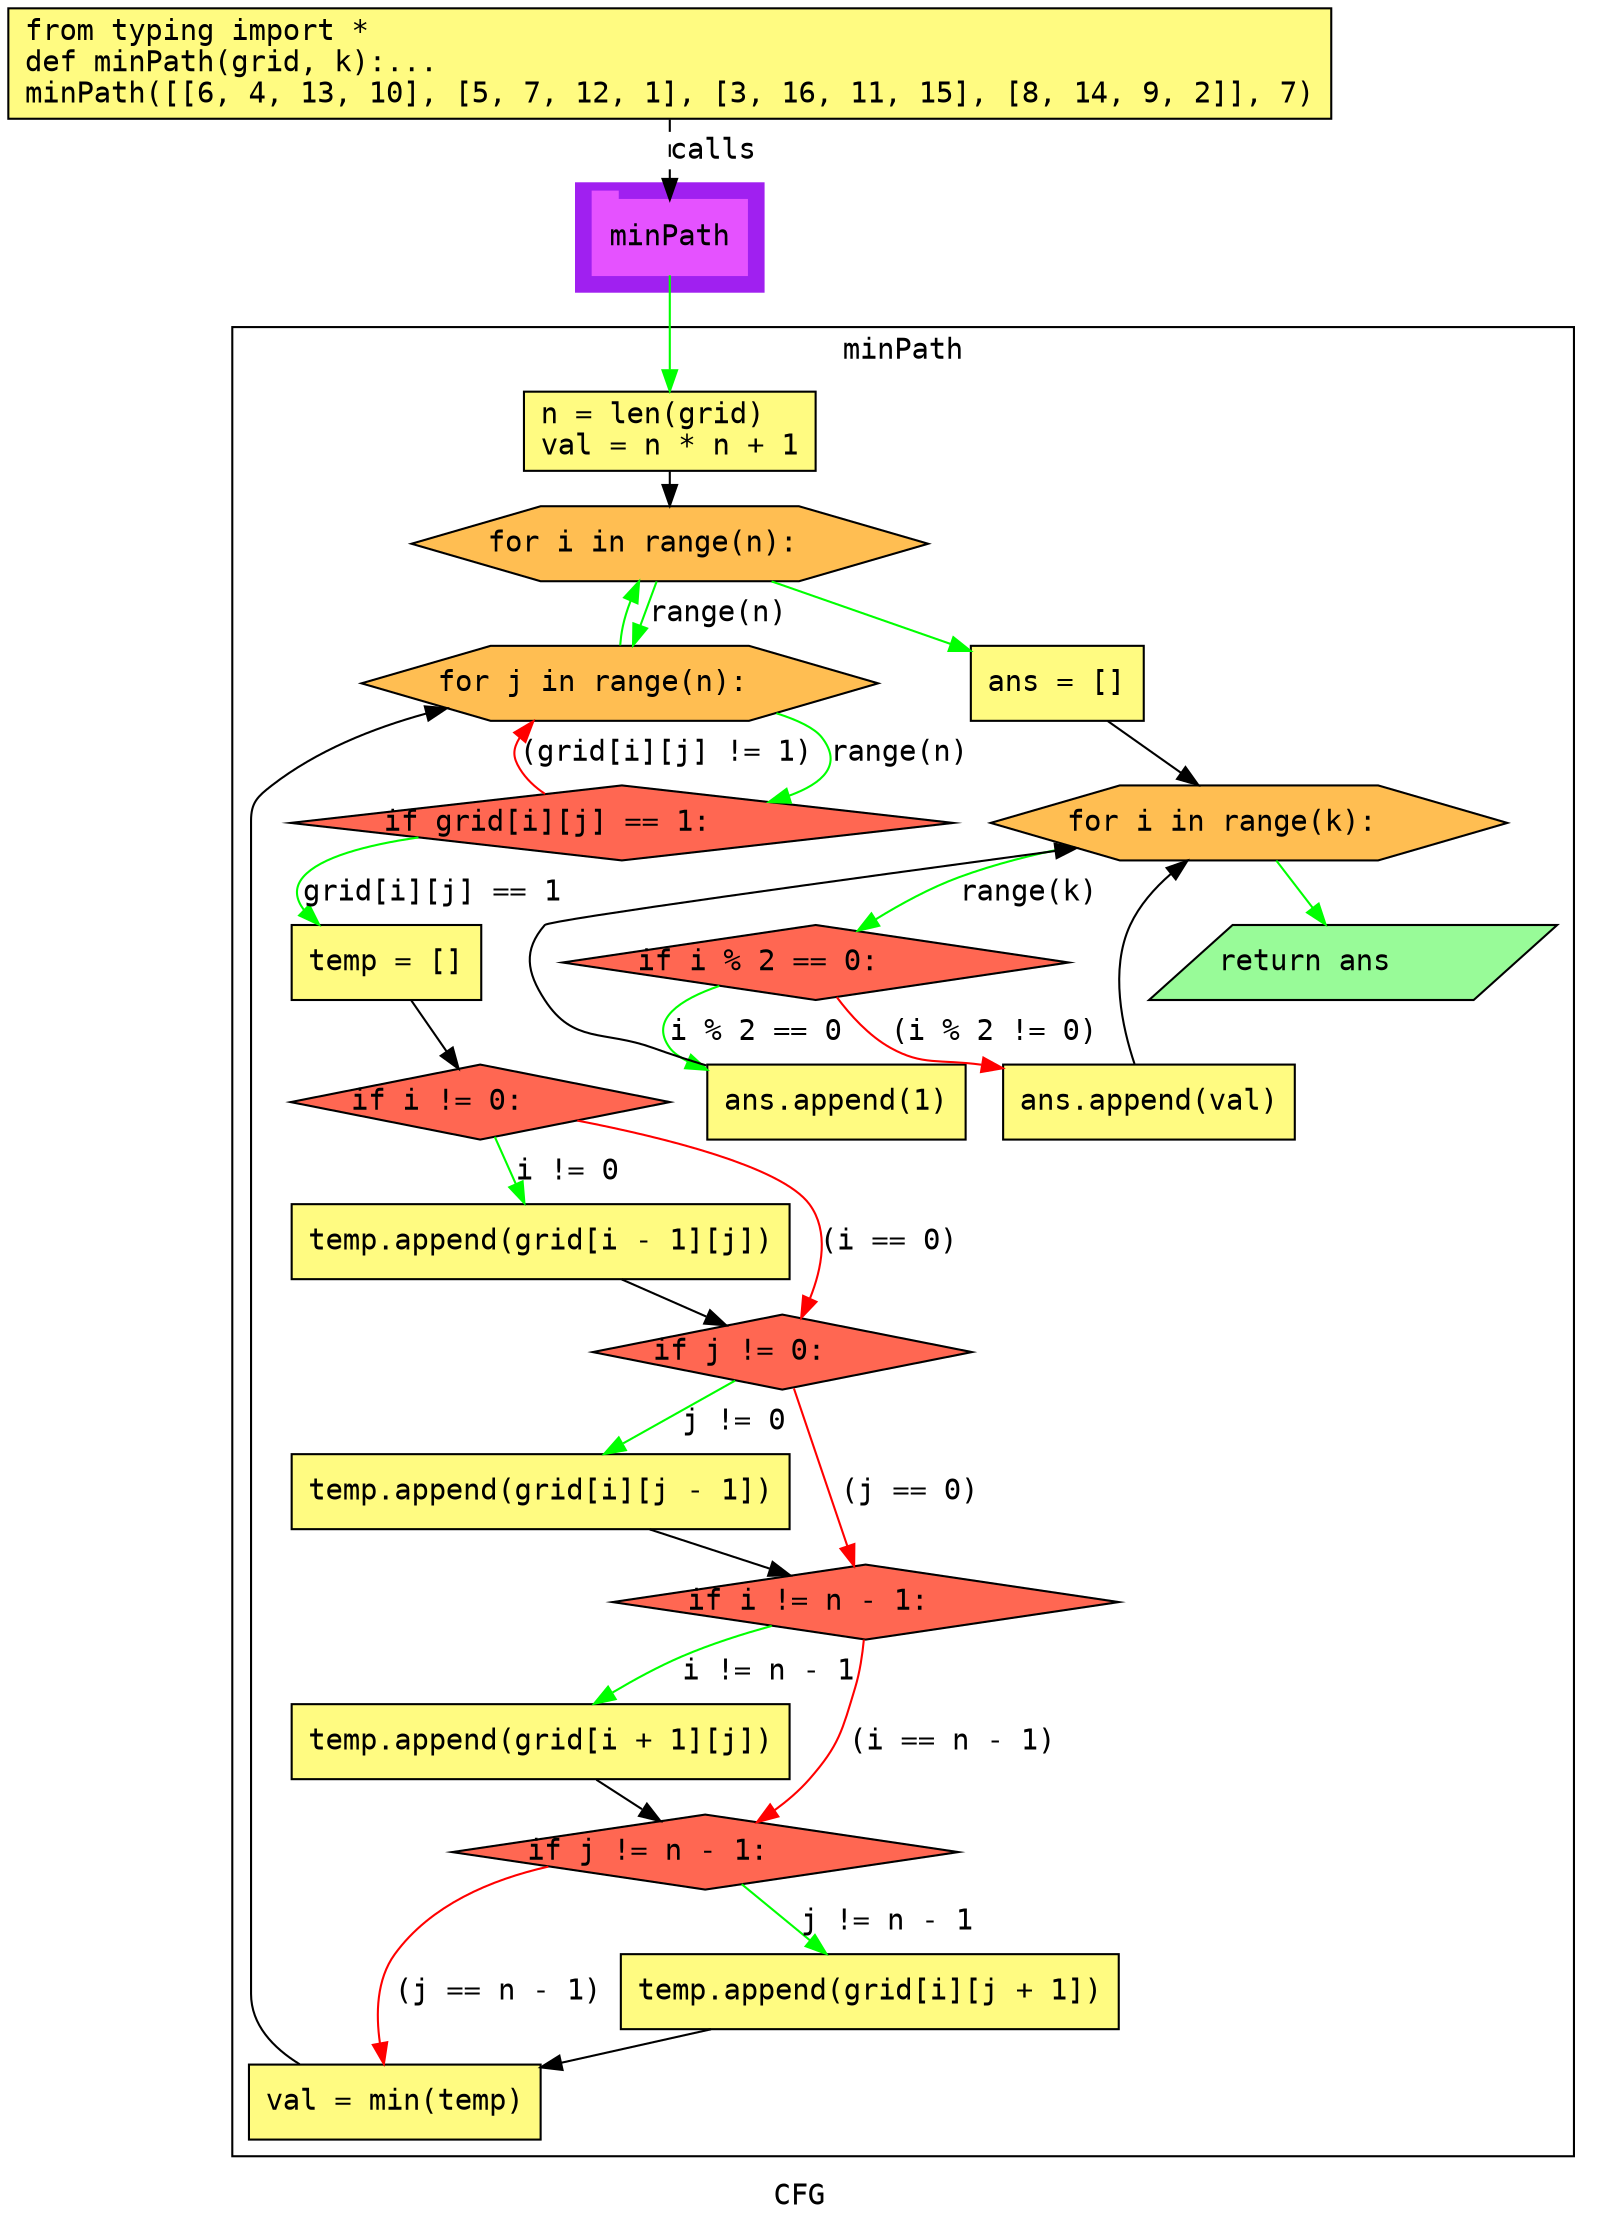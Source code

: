 digraph cluster376CFG {
	graph [bb="0,0,749.5,1062",
		compound=True,
		fontname="DejaVu Sans Mono",
		label=CFG,
		lheight=0.21,
		lp="374.75,11.5",
		lwidth=0.35,
		pack=False,
		rankdir=TB,
		ranksep=0.02
	];
	node [fontname="DejaVu Sans Mono",
		label="\N"
	];
	edge [fontname="DejaVu Sans Mono"];
	subgraph cluster_1 {
		graph [bb="272.5,926,362.5,978",
			color=purple,
			compound=true,
			fontname="DejaVu Sans Mono",
			label="",
			rankdir=TB,
			ranksep=0.02,
			shape=tab,
			style=filled
		];
		node [fontname="DejaVu Sans Mono"];
		edge [fontname="DejaVu Sans Mono"];
		39	[color="#E552FF",
			height=0.5,
			label=minPath,
			linenum="[33]",
			pos="317.5,952",
			shape=tab,
			style=filled,
			width=1.0278];
	}
	subgraph cluster0minPath {
		graph [bb="107.5,31,741.5,909",
			compound=True,
			fontname="DejaVu Sans Mono",
			label=minPath,
			lheight=0.21,
			lp="424.5,897.5",
			lwidth=0.81,
			pack=False,
			rankdir=TB,
			ranksep=0.02
		];
		node [fontname="DejaVu Sans Mono"];
		edge [fontname="DejaVu Sans Mono"];
		subgraph cluster_3 {
			graph [color=purple,
				compound=true,
				fontname="DejaVu Sans Mono",
				label="",
				rankdir=TB,
				ranksep=0.02,
				shape=tab,
				style=filled
			];
			node [fontname="DejaVu Sans Mono"];
			edge [fontname="DejaVu Sans Mono"];
		}
		subgraph cluster_5 {
			graph [color=purple,
				compound=true,
				fontname="DejaVu Sans Mono",
				label="",
				rankdir=TB,
				ranksep=0.02,
				shape=tab,
				style=filled
			];
			node [fontname="DejaVu Sans Mono"];
			edge [fontname="DejaVu Sans Mono"];
		}
		subgraph cluster_7 {
			graph [color=purple,
				compound=true,
				fontname="DejaVu Sans Mono",
				label="",
				rankdir=TB,
				ranksep=0.02,
				shape=tab,
				style=filled
			];
			node [fontname="DejaVu Sans Mono"];
			edge [fontname="DejaVu Sans Mono"];
		}
		subgraph cluster_15 {
			graph [color=purple,
				compound=true,
				fontname="DejaVu Sans Mono",
				label="",
				rankdir=TB,
				ranksep=0.02,
				shape=tab,
				style=filled
			];
			node [fontname="DejaVu Sans Mono"];
			edge [fontname="DejaVu Sans Mono"];
		}
		subgraph cluster_18 {
			graph [color=purple,
				compound=true,
				fontname="DejaVu Sans Mono",
				label="",
				rankdir=TB,
				ranksep=0.02,
				shape=tab,
				style=filled
			];
			node [fontname="DejaVu Sans Mono"];
			edge [fontname="DejaVu Sans Mono"];
		}
		subgraph cluster_21 {
			graph [color=purple,
				compound=true,
				fontname="DejaVu Sans Mono",
				label="",
				rankdir=TB,
				ranksep=0.02,
				shape=tab,
				style=filled
			];
			node [fontname="DejaVu Sans Mono"];
			edge [fontname="DejaVu Sans Mono"];
		}
		subgraph cluster_24 {
			graph [color=purple,
				compound=true,
				fontname="DejaVu Sans Mono",
				label="",
				rankdir=TB,
				ranksep=0.02,
				shape=tab,
				style=filled
			];
			node [fontname="DejaVu Sans Mono"];
			edge [fontname="DejaVu Sans Mono"];
		}
		subgraph cluster_25 {
			graph [color=purple,
				compound=true,
				fontname="DejaVu Sans Mono",
				label="",
				rankdir=TB,
				ranksep=0.02,
				shape=tab,
				style=filled
			];
			node [fontname="DejaVu Sans Mono"];
			edge [fontname="DejaVu Sans Mono"];
		}
		subgraph cluster_28 {
			graph [color=purple,
				compound=true,
				fontname="DejaVu Sans Mono",
				label="",
				rankdir=TB,
				ranksep=0.02,
				shape=tab,
				style=filled
			];
			node [fontname="DejaVu Sans Mono"];
			edge [fontname="DejaVu Sans Mono"];
		}
		subgraph cluster_32 {
			graph [color=purple,
				compound=true,
				fontname="DejaVu Sans Mono",
				label="",
				rankdir=TB,
				ranksep=0.02,
				shape=tab,
				style=filled
			];
			node [fontname="DejaVu Sans Mono"];
			edge [fontname="DejaVu Sans Mono"];
		}
		subgraph cluster_34 {
			graph [color=purple,
				compound=true,
				fontname="DejaVu Sans Mono",
				label="",
				rankdir=TB,
				ranksep=0.02,
				shape=tab,
				style=filled
			];
			node [fontname="DejaVu Sans Mono"];
			edge [fontname="DejaVu Sans Mono"];
		}
		3	[fillcolor="#FFFB81",
			height=0.52778,
			label="n = len(grid)\lval = n * n + 1\l",
			linenum="[5, 6]",
			pos="317.5,859",
			shape=rectangle,
			style="filled,solid",
			width=1.9444];
		5	[fillcolor="#FFBE52",
			height=0.5,
			label="for i in range(n):\l",
			linenum="[7]",
			pos="317.5,805",
			shape=hexagon,
			style="filled,solid",
			width=3.4397];
		3 -> 5	[color=black,
			pos="e,317.5,823.22 317.5,839.81 317.5,837.71 317.5,835.53 317.5,833.33"];
		7	[fillcolor="#FFBE52",
			height=0.5,
			label="for j in range(n):\l",
			linenum="[8]",
			pos="293.5,738",
			shape=hexagon,
			style="filled,solid",
			width=3.4397];
		5 -> 7	[color=green,
			label="range(n)",
			lp="341,771.5",
			pos="e,299.85,756.19 311.19,786.92 308.79,780.41 305.98,772.81 303.33,765.62"];
		8	[fillcolor="#FFFB81",
			height=0.5,
			label="ans = []\l",
			linenum="[25]",
			pos="503.5,738",
			shape=rectangle,
			style="filled,solid",
			width=1.1528];
		5 -> 8	[color=green,
			pos="e,461.89,753.54 366.37,786.92 392.83,777.68 425.49,766.26 452.3,756.89"];
		7 -> 5	[color=green,
			pos="e,302.76,786.96 293.69,756.23 294.13,761.84 295.03,768.13 298.73,777.67"];
		10	[fillcolor="#FF6752",
			height=0.5,
			label="if grid[i][j] == 1:\l",
			linenum="[9]",
			pos="294.5,671",
			shape=diamond,
			style="filled,solid",
			width=4.4171];
		7 -> 10	[color=green,
			label="range(n)",
			lp="428,704.5",
			pos="e,365.03,681.03 368.67,723.62 378.83,720.4 386.98,716.54 390.5,712 400.67,698.87 391.14,690.02 374.76,684.06"];
		10 -> 7	[color=red,
			label="(grid[i][j] != 1)",
			lp="320,704.5",
			pos="e,255.77,719.77 260.54,685.4 256.14,688.55 252.22,692.38 249.5,697 246.96,701.31 246.35,704.35 250.26,711.31"];
		12	[fillcolor="#FFFB81",
			height=0.5,
			label="temp = []\l",
			linenum="[10]",
			pos="181.5,604",
			shape=rectangle,
			style="filled,solid",
			width=1.2639];
		10 -> 12	[color=green,
			label="grid[i][j] == 1",
			lp="203.5,637.5",
			pos="e,149.2,622.13 196.86,664.04 171.77,660.38 149.56,654.49 141.5,645 137.01,639.72 138.04,634.31 141.87,629.25"];
		14	[fillcolor="#FF6752",
			height=0.5,
			label="if i != 0:\l",
			linenum="[11]",
			pos="226.5,537",
			shape=diamond,
			style="filled,solid",
			width=2.5277];
		12 -> 14	[color=black,
			pos="e,216.13,552.97 193.32,585.92 198.52,578.41 204.72,569.46 210.34,561.35"];
		15	[fillcolor="#FFFB81",
			height=0.5,
			label="temp.append(grid[i - 1][j])\l",
			linenum="[12]",
			pos="255.5,470",
			shape=rectangle,
			style="filled,solid",
			width=3.3194];
		14 -> 15	[color=green,
			label="i != 0",
			lp="268.5,503.5",
			pos="e,247.73,488.42 233.52,520.27 236.54,513.5 240.15,505.41 243.57,497.75"];
		16	[fillcolor="#FF6752",
			height=0.5,
			label="if j != 0:\l",
			linenum="[14]",
			pos="358.5,417",
			shape=diamond,
			style="filled,solid",
			width=2.5277];
		14 -> 16	[color=red,
			label="(i == 0)",
			lp="423,470",
			pos="e,372.77,432.31 273.1,528.13 314.71,520.04 371.1,506.08 384.5,488 394.03,475.15 389.63,467.16 384.5,452 383.17,448.07 381.19,444.24 \
378.9,440.66"];
		15 -> 16	[color=black,
			pos="e,333.93,430.17 290.08,451.88 301.32,446.31 313.76,440.16 324.91,434.63"];
		18	[fillcolor="#FFFB81",
			height=0.5,
			label="temp.append(grid[i][j - 1])\l",
			linenum="[15]",
			pos="255.5,350",
			shape=rectangle,
			style="filled,solid",
			width=3.3194];
		16 -> 18	[color=green,
			label="j != 0",
			lp="340.5,383.5",
			pos="e,282.57,368.09 337.66,402.85 324.39,394.47 306.85,383.41 291.39,373.65"];
		19	[fillcolor="#FF6752",
			height=0.5,
			label="if i != n - 1:\l",
			linenum="[17]",
			pos="411.5,297",
			shape=diamond,
			style="filled,solid",
			width=3.3702];
		16 -> 19	[color=red,
			label="(j == 0)",
			lp="432,350",
			pos="e,405.86,314.37 367.44,400.69 372.71,391.39 379.34,379.19 384.5,368 391.11,353.67 397.51,337.23 402.42,323.89"];
		18 -> 19	[color=black,
			pos="e,375.73,309.69 307.88,331.88 326.79,325.69 347.95,318.77 366.2,312.81"];
		21	[fillcolor="#FFFB81",
			height=0.5,
			label="temp.append(grid[i + 1][j])\l",
			linenum="[18]",
			pos="255.5,230",
			shape=rectangle,
			style="filled,solid",
			width=3.3194];
		19 -> 21	[color=green,
			label="i != n - 1",
			lp="365,263.5",
			pos="e,281.16,248.2 366.42,285.57 352.41,281.7 337.08,276.81 323.5,271 312.2,266.17 300.47,259.81 290,253.59"];
		22	[fillcolor="#FF6752",
			height=0.5,
			label="if j != n - 1:\l",
			linenum="[20]",
			pos="333.5,177",
			shape=diamond,
			style="filled,solid",
			width=3.3702];
		19 -> 22	[color=red,
			label="(i == n - 1)",
			lp="453.5,230",
			pos="e,358.86,191.27 410.65,279 409.97,271.79 408.73,263.37 406.5,256 400.16,235.07 398.97,228.39 384.5,212 379.56,206.41 373.5,201.33 \
367.31,196.9"];
		21 -> 22	[color=black,
			pos="e,312.29,191.87 281.91,211.73 288.87,207.18 296.43,202.24 303.56,197.58"];
		24	[fillcolor="#FFFB81",
			height=0.5,
			label="temp.append(grid[i][j + 1])\l",
			linenum="[21]",
			pos="413.5,110",
			shape=rectangle,
			style="filled,solid",
			width=3.3194];
		22 -> 24	[color=green,
			label="j != n - 1",
			lp="422,143.5",
			pos="e,392.39,128.15 351.25,161.57 361.03,153.63 373.41,143.57 384.55,134.52"];
		25	[fillcolor="#FFFB81",
			height=0.5,
			label="val = min(temp)\l",
			linenum="[23]",
			pos="185.5,57",
			shape=rectangle,
			style="filled,solid",
			width=1.9444];
		22 -> 25	[color=red,
			label="(j == n - 1)",
			lp="235.5,110",
			pos="e,180.26,75.273 259.11,169.99 231.41,163.71 202.57,151.49 185.5,128 176.73,115.94 176.37,99.353 178.37,85.356"];
		24 -> 25	[color=black,
			pos="e,255.51,73.661 337.26,91.947 314.15,86.778 288.71,81.087 265.37,75.866"];
		25 -> 7	[color=black,
			pos="e,210.45,726.05 139.86,75.139 127.03,83.063 116.5,94.104 116.5,109 116.5,672 116.5,672 116.5,672 116.5,680.77 119.57,683.63 126.5,\
689 147.85,705.55 174.7,716.4 200.59,723.51"];
		28	[fillcolor="#FFBE52",
			height=0.5,
			label="for i in range(k):\l",
			linenum="[26]",
			pos="595.5,671",
			shape=hexagon,
			style="filled,solid",
			width=3.4397];
		8 -> 28	[color=black,
			pos="e,571.17,689.19 527.67,719.92 538.47,712.29 551.35,703.19 562.98,694.98"];
		30	[fillcolor="#FF6752",
			height=0.5,
			label="if i % 2 == 0:\l",
			linenum="[27]",
			pos="386.5,604",
			shape=diamond,
			style="filled,solid",
			width=3.3702];
		28 -> 30	[color=green,
			label="range(k)",
			lp="488,637.5",
			pos="e,406.38,619.26 509.95,659.86 491.34,656.28 471.99,651.46 454.5,645 440.78,639.94 426.67,632.14 414.89,624.77"];
		31	[fillcolor="#98fb98",
			height=0.5,
			label="return ans\l",
			linenum="[31]",
			pos="639.5,604",
			shape=parallelogram,
			style="filled,solid",
			width=2.6206];
		28 -> 31	[color=green,
			pos="e,627.86,622.19 607.06,652.92 611.67,646.11 617.08,638.12 622.15,630.64"];
		32	[fillcolor="#FFFB81",
			height=0.5,
			label="ans.append(1)\l",
			linenum="[28]",
			pos="397.5,537",
			shape=rectangle,
			style="filled,solid",
			width=1.7222];
		30 -> 32	[color=green,
			label="i % 2 == 0",
			lp="357,570.5",
			pos="e,335.45,551.79 339.59,592.84 320.62,586.45 305.31,576.76 315.5,563 317.44,560.38 321.11,557.93 325.86,555.66"];
		34	[fillcolor="#FFFB81",
			height=0.5,
			label="ans.append(val)\l",
			linenum="[30]",
			pos="547.5,537",
			shape=rectangle,
			style="filled,solid",
			width=1.9444];
		30 -> 34	[color=red,
			label="(i % 2 != 0)",
			lp="471.5,570.5",
			pos="e,477.32,553.27 396.27,587.33 402.44,578.77 411.19,568.77 421.5,563 437.68,553.94 445.6,557.68 467.17,554.91"];
		32 -> 28	[color=black,
			pos="e,512.8,658.96 335.14,553.99 325.8,556.76 316.34,559.8 307.5,563 284.12,571.46 269.99,565.11 256.5,586 247.82,599.44 246.01,609.92 \
256.5,622 258.54,624.35 403.03,644.17 502.7,657.6"];
		34 -> 28	[color=black,
			pos="e,564.66,652.89 539.88,555.28 533.3,572.9 526.33,600.62 536.5,622 541.06,631.58 548.56,639.87 556.72,646.74"];
	}
	1	[fillcolor="#FFFB81",
		height=0.73611,
		label="from typing import *\ldef minPath(grid, k):...\lminPath([[6, 4, 13, 10], [5, 7, 12, 1], [3, 16, 11, 15], [8, 14, 9, 2]], 7)\l",
		linenum="[1]",
		pos="317.5,1035.5",
		shape=rectangle,
		style="filled,solid",
		width=8.8194];
	1 -> 39	[label=calls,
		lp="338.5,993.5",
		pos="e,317.5,970.13 317.5,1008.7 317.5,999.66 317.5,989.47 317.5,980.3",
		style=dashed];
	39 -> 3	[color=green,
		pos="e,317.5,878.29 317.5,933.88 317.5,921.12 317.5,903.4 317.5,888.52"];
}
